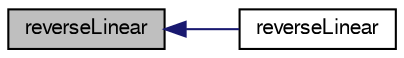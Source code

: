 digraph "reverseLinear"
{
  bgcolor="transparent";
  edge [fontname="FreeSans",fontsize="10",labelfontname="FreeSans",labelfontsize="10"];
  node [fontname="FreeSans",fontsize="10",shape=record];
  rankdir="LR";
  Node1 [label="reverseLinear",height=0.2,width=0.4,color="black", fillcolor="grey75", style="filled", fontcolor="black"];
  Node1 -> Node2 [dir="back",color="midnightblue",fontsize="10",style="solid",fontname="FreeSans"];
  Node2 [label="reverseLinear",height=0.2,width=0.4,color="black",URL="$a23250.html#a357940f5c9d5f984c282fa1f1a877812",tooltip="Construct from Istream. "];
}
